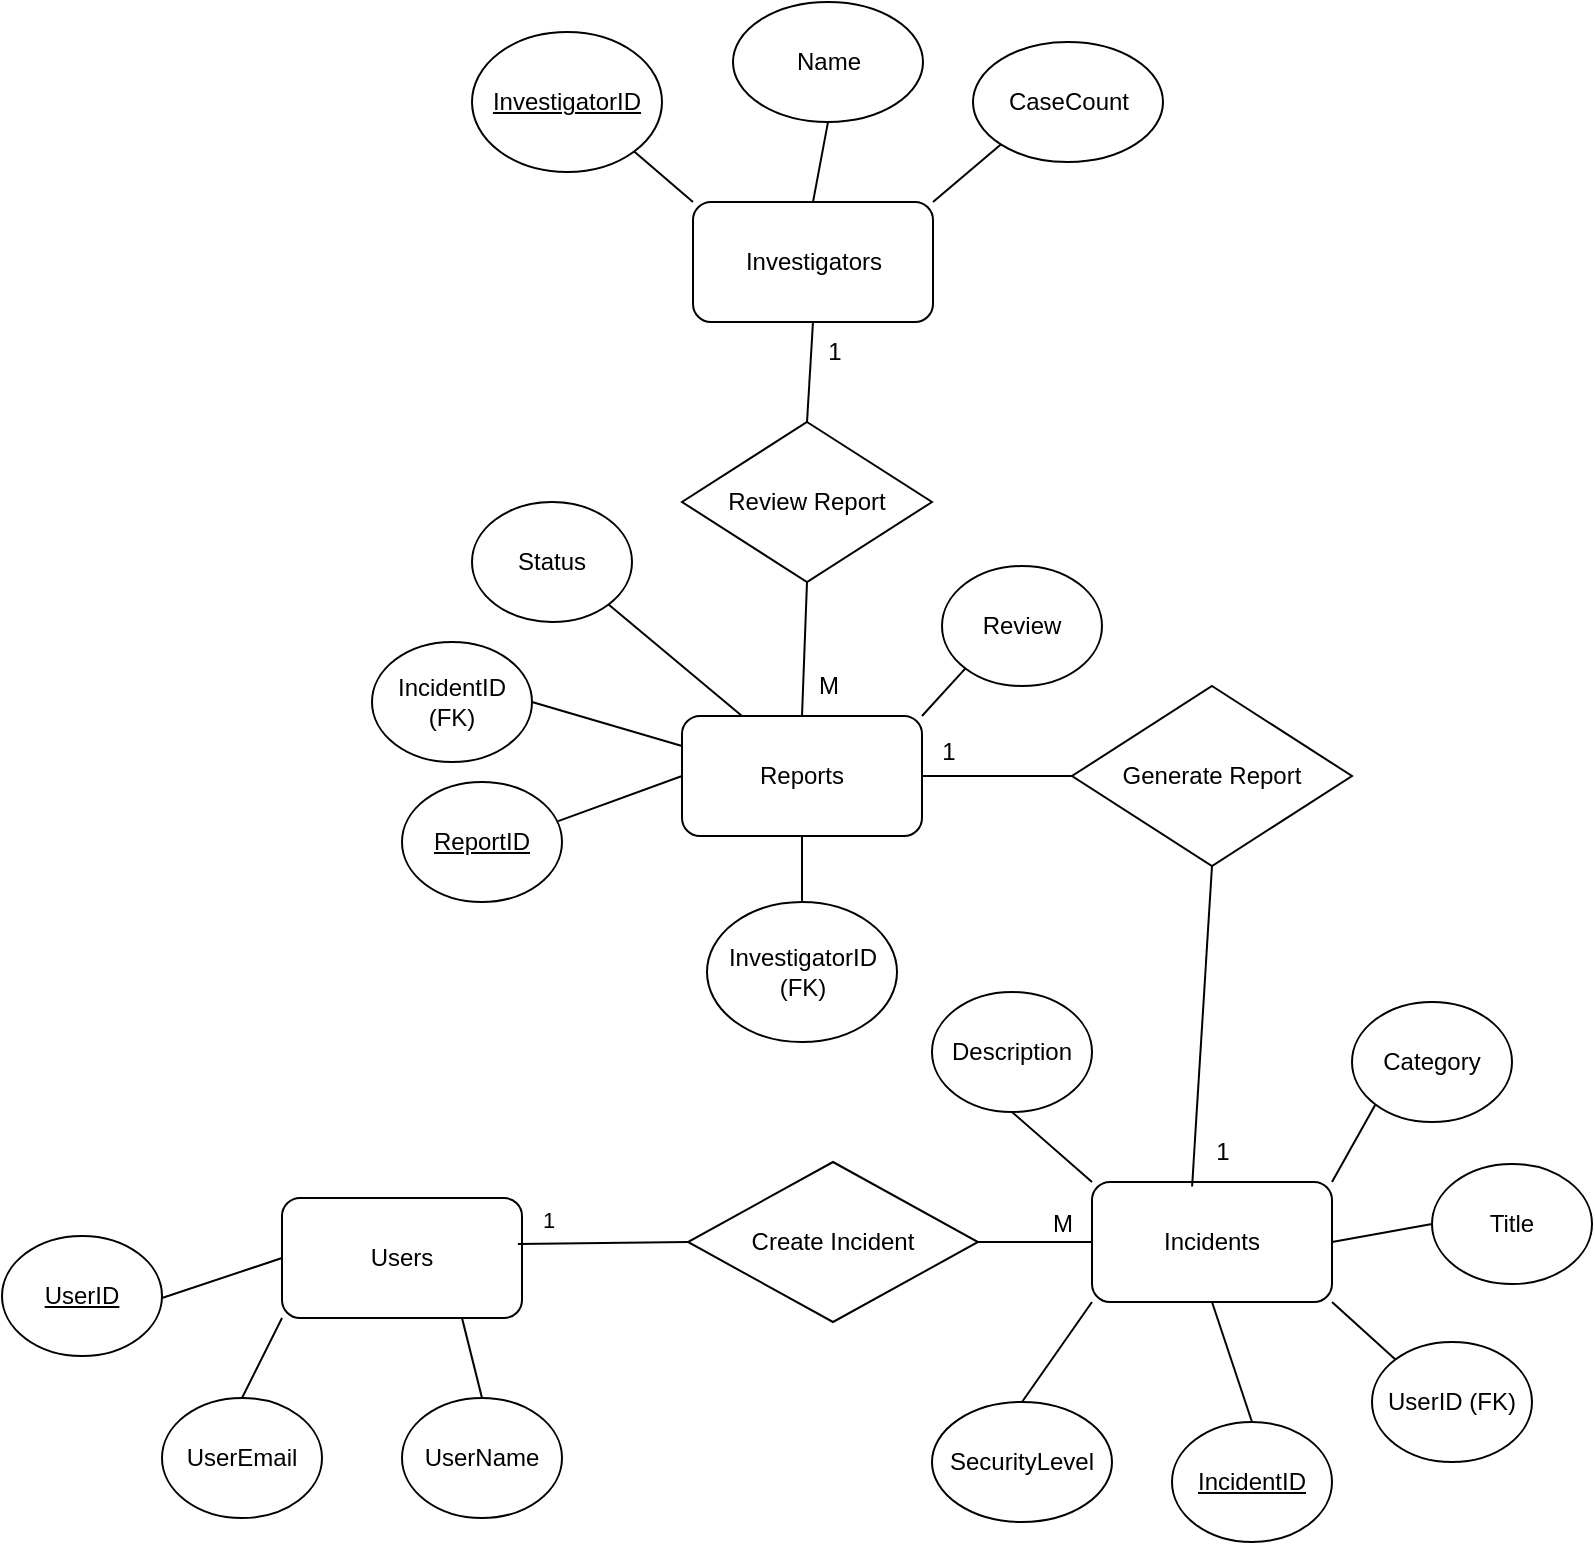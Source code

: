 <mxfile version="28.1.0">
  <diagram id="dDCIE52aHbwn1ZXGlIGa" name="ER">
    <mxGraphModel dx="1744" dy="878" grid="1" gridSize="10" guides="1" tooltips="1" connect="1" arrows="1" fold="1" page="1" pageScale="1" pageWidth="850" pageHeight="1100" math="0" shadow="0">
      <root>
        <mxCell id="0" />
        <mxCell id="1" parent="0" />
        <mxCell id="m79Oxo2R7m8tHtwxaWUQ-1" value="Users" style="rounded=1;whiteSpace=wrap;html=1;" parent="1" vertex="1">
          <mxGeometry x="500" y="668" width="120" height="60" as="geometry" />
        </mxCell>
        <mxCell id="m79Oxo2R7m8tHtwxaWUQ-2" value="UserName" style="ellipse;whiteSpace=wrap;html=1;" parent="1" vertex="1">
          <mxGeometry x="560" y="768" width="80" height="60" as="geometry" />
        </mxCell>
        <mxCell id="m79Oxo2R7m8tHtwxaWUQ-3" value="UserEmail" style="ellipse;whiteSpace=wrap;html=1;" parent="1" vertex="1">
          <mxGeometry x="440" y="768" width="80" height="60" as="geometry" />
        </mxCell>
        <mxCell id="m79Oxo2R7m8tHtwxaWUQ-4" value="" style="endArrow=none;html=1;rounded=0;entryX=0;entryY=1;entryDx=0;entryDy=0;exitX=0.5;exitY=0;exitDx=0;exitDy=0;" parent="1" source="m79Oxo2R7m8tHtwxaWUQ-3" target="m79Oxo2R7m8tHtwxaWUQ-1" edge="1">
          <mxGeometry width="50" height="50" relative="1" as="geometry">
            <mxPoint x="390" y="788" as="sourcePoint" />
            <mxPoint x="440" y="738" as="targetPoint" />
          </mxGeometry>
        </mxCell>
        <mxCell id="m79Oxo2R7m8tHtwxaWUQ-5" value="" style="endArrow=none;html=1;rounded=0;entryX=0.75;entryY=1;entryDx=0;entryDy=0;exitX=0.5;exitY=0;exitDx=0;exitDy=0;" parent="1" source="m79Oxo2R7m8tHtwxaWUQ-2" target="m79Oxo2R7m8tHtwxaWUQ-1" edge="1">
          <mxGeometry width="50" height="50" relative="1" as="geometry">
            <mxPoint x="510" y="778" as="sourcePoint" />
            <mxPoint x="520" y="738" as="targetPoint" />
          </mxGeometry>
        </mxCell>
        <mxCell id="m79Oxo2R7m8tHtwxaWUQ-6" value="&lt;u&gt;UserID&lt;/u&gt;" style="ellipse;whiteSpace=wrap;html=1;" parent="1" vertex="1">
          <mxGeometry x="360" y="687" width="80" height="60" as="geometry" />
        </mxCell>
        <mxCell id="m79Oxo2R7m8tHtwxaWUQ-7" value="" style="endArrow=none;html=1;rounded=0;entryX=0;entryY=0.5;entryDx=0;entryDy=0;exitX=0.5;exitY=0;exitDx=0;exitDy=0;" parent="1" target="m79Oxo2R7m8tHtwxaWUQ-1" edge="1">
          <mxGeometry width="50" height="50" relative="1" as="geometry">
            <mxPoint x="440" y="718" as="sourcePoint" />
            <mxPoint x="460" y="678" as="targetPoint" />
          </mxGeometry>
        </mxCell>
        <mxCell id="m79Oxo2R7m8tHtwxaWUQ-8" value="Incidents" style="rounded=1;whiteSpace=wrap;html=1;" parent="1" vertex="1">
          <mxGeometry x="905" y="660" width="120" height="60" as="geometry" />
        </mxCell>
        <mxCell id="m79Oxo2R7m8tHtwxaWUQ-9" value="&lt;u&gt;IncidentID&lt;/u&gt;" style="ellipse;whiteSpace=wrap;html=1;" parent="1" vertex="1">
          <mxGeometry x="945" y="780" width="80" height="60" as="geometry" />
        </mxCell>
        <mxCell id="m79Oxo2R7m8tHtwxaWUQ-10" value="UserID (FK)" style="ellipse;whiteSpace=wrap;html=1;" parent="1" vertex="1">
          <mxGeometry x="1045" y="740" width="80" height="60" as="geometry" />
        </mxCell>
        <mxCell id="m79Oxo2R7m8tHtwxaWUQ-11" value="" style="endArrow=none;html=1;rounded=0;entryX=0.5;entryY=1;entryDx=0;entryDy=0;exitX=0.5;exitY=0;exitDx=0;exitDy=0;" parent="1" source="m79Oxo2R7m8tHtwxaWUQ-9" target="m79Oxo2R7m8tHtwxaWUQ-8" edge="1">
          <mxGeometry width="50" height="50" relative="1" as="geometry">
            <mxPoint x="865" y="740" as="sourcePoint" />
            <mxPoint x="925" y="720" as="targetPoint" />
          </mxGeometry>
        </mxCell>
        <mxCell id="m79Oxo2R7m8tHtwxaWUQ-12" value="" style="endArrow=none;html=1;rounded=0;entryX=1;entryY=1;entryDx=0;entryDy=0;exitX=0;exitY=0;exitDx=0;exitDy=0;" parent="1" source="m79Oxo2R7m8tHtwxaWUQ-10" target="m79Oxo2R7m8tHtwxaWUQ-8" edge="1">
          <mxGeometry width="50" height="50" relative="1" as="geometry">
            <mxPoint x="965" y="780" as="sourcePoint" />
            <mxPoint x="995" y="720" as="targetPoint" />
          </mxGeometry>
        </mxCell>
        <mxCell id="m79Oxo2R7m8tHtwxaWUQ-13" value="Create Incident" style="rhombus;whiteSpace=wrap;html=1;" parent="1" vertex="1">
          <mxGeometry x="703" y="650" width="145" height="80" as="geometry" />
        </mxCell>
        <mxCell id="m79Oxo2R7m8tHtwxaWUQ-14" value="" style="endArrow=none;html=1;rounded=0;entryX=0.983;entryY=0.383;entryDx=0;entryDy=0;exitX=0;exitY=0.5;exitDx=0;exitDy=0;entryPerimeter=0;" parent="1" source="m79Oxo2R7m8tHtwxaWUQ-13" target="m79Oxo2R7m8tHtwxaWUQ-1" edge="1">
          <mxGeometry width="50" height="50" relative="1" as="geometry">
            <mxPoint x="645" y="750" as="sourcePoint" />
            <mxPoint x="635" y="710" as="targetPoint" />
          </mxGeometry>
        </mxCell>
        <mxCell id="m79Oxo2R7m8tHtwxaWUQ-15" value="1" style="edgeLabel;html=1;align=center;verticalAlign=middle;resizable=0;points=[];" parent="m79Oxo2R7m8tHtwxaWUQ-14" vertex="1" connectable="0">
          <mxGeometry x="0.574" y="3" relative="1" as="geometry">
            <mxPoint x="-3" y="-15" as="offset" />
          </mxGeometry>
        </mxCell>
        <mxCell id="m79Oxo2R7m8tHtwxaWUQ-16" value="" style="endArrow=none;html=1;rounded=0;entryX=1;entryY=0.5;entryDx=0;entryDy=0;exitX=0;exitY=0.5;exitDx=0;exitDy=0;" parent="1" source="m79Oxo2R7m8tHtwxaWUQ-8" target="m79Oxo2R7m8tHtwxaWUQ-13" edge="1">
          <mxGeometry width="50" height="50" relative="1" as="geometry">
            <mxPoint x="835" y="730" as="sourcePoint" />
            <mxPoint x="825" y="690" as="targetPoint" />
          </mxGeometry>
        </mxCell>
        <mxCell id="m79Oxo2R7m8tHtwxaWUQ-17" value="M" style="text;html=1;align=center;verticalAlign=middle;resizable=0;points=[];autosize=1;strokeColor=none;fillColor=none;" parent="1" vertex="1">
          <mxGeometry x="875" y="666" width="30" height="30" as="geometry" />
        </mxCell>
        <mxCell id="m79Oxo2R7m8tHtwxaWUQ-18" value="Title" style="ellipse;whiteSpace=wrap;html=1;" parent="1" vertex="1">
          <mxGeometry x="1075" y="651" width="80" height="60" as="geometry" />
        </mxCell>
        <mxCell id="m79Oxo2R7m8tHtwxaWUQ-19" value="Category" style="ellipse;whiteSpace=wrap;html=1;" parent="1" vertex="1">
          <mxGeometry x="1035" y="570" width="80" height="60" as="geometry" />
        </mxCell>
        <mxCell id="m79Oxo2R7m8tHtwxaWUQ-20" value="SecurityLevel" style="ellipse;whiteSpace=wrap;html=1;" parent="1" vertex="1">
          <mxGeometry x="825" y="770" width="90" height="60" as="geometry" />
        </mxCell>
        <mxCell id="m79Oxo2R7m8tHtwxaWUQ-21" value="Description" style="ellipse;whiteSpace=wrap;html=1;" parent="1" vertex="1">
          <mxGeometry x="825" y="565" width="80" height="60" as="geometry" />
        </mxCell>
        <mxCell id="m79Oxo2R7m8tHtwxaWUQ-22" value="" style="endArrow=none;html=1;rounded=0;entryX=0;entryY=1;entryDx=0;entryDy=0;exitX=0.5;exitY=0;exitDx=0;exitDy=0;" parent="1" source="m79Oxo2R7m8tHtwxaWUQ-20" target="m79Oxo2R7m8tHtwxaWUQ-8" edge="1">
          <mxGeometry width="50" height="50" relative="1" as="geometry">
            <mxPoint x="975" y="830" as="sourcePoint" />
            <mxPoint x="955" y="770" as="targetPoint" />
          </mxGeometry>
        </mxCell>
        <mxCell id="m79Oxo2R7m8tHtwxaWUQ-23" value="" style="endArrow=none;html=1;rounded=0;entryX=0.5;entryY=1;entryDx=0;entryDy=0;exitX=0;exitY=0;exitDx=0;exitDy=0;" parent="1" source="m79Oxo2R7m8tHtwxaWUQ-8" target="m79Oxo2R7m8tHtwxaWUQ-21" edge="1">
          <mxGeometry width="50" height="50" relative="1" as="geometry">
            <mxPoint x="1035" y="610" as="sourcePoint" />
            <mxPoint x="1015" y="550" as="targetPoint" />
          </mxGeometry>
        </mxCell>
        <mxCell id="m79Oxo2R7m8tHtwxaWUQ-24" value="" style="endArrow=none;html=1;rounded=0;entryX=0;entryY=1;entryDx=0;entryDy=0;exitX=1;exitY=0;exitDx=0;exitDy=0;" parent="1" source="m79Oxo2R7m8tHtwxaWUQ-8" target="m79Oxo2R7m8tHtwxaWUQ-19" edge="1">
          <mxGeometry width="50" height="50" relative="1" as="geometry">
            <mxPoint x="1045" y="670" as="sourcePoint" />
            <mxPoint x="1025" y="610" as="targetPoint" />
          </mxGeometry>
        </mxCell>
        <mxCell id="m79Oxo2R7m8tHtwxaWUQ-25" value="" style="endArrow=none;html=1;rounded=0;entryX=1;entryY=0.5;entryDx=0;entryDy=0;exitX=0;exitY=0.5;exitDx=0;exitDy=0;" parent="1" source="m79Oxo2R7m8tHtwxaWUQ-18" target="m79Oxo2R7m8tHtwxaWUQ-8" edge="1">
          <mxGeometry width="50" height="50" relative="1" as="geometry">
            <mxPoint x="1045" y="780" as="sourcePoint" />
            <mxPoint x="1025" y="720" as="targetPoint" />
          </mxGeometry>
        </mxCell>
        <mxCell id="m79Oxo2R7m8tHtwxaWUQ-26" value="Reports" style="rounded=1;whiteSpace=wrap;html=1;" parent="1" vertex="1">
          <mxGeometry x="700" y="427" width="120" height="60" as="geometry" />
        </mxCell>
        <mxCell id="m79Oxo2R7m8tHtwxaWUQ-27" value="&lt;u&gt;ReportID&lt;/u&gt;" style="ellipse;whiteSpace=wrap;html=1;" parent="1" vertex="1">
          <mxGeometry x="560" y="460" width="80" height="60" as="geometry" />
        </mxCell>
        <mxCell id="m79Oxo2R7m8tHtwxaWUQ-28" value="IncidentID (FK)" style="ellipse;whiteSpace=wrap;html=1;" parent="1" vertex="1">
          <mxGeometry x="545" y="390" width="80" height="60" as="geometry" />
        </mxCell>
        <mxCell id="m79Oxo2R7m8tHtwxaWUQ-29" value="Status" style="ellipse;whiteSpace=wrap;html=1;" parent="1" vertex="1">
          <mxGeometry x="595" y="320" width="80" height="60" as="geometry" />
        </mxCell>
        <mxCell id="m79Oxo2R7m8tHtwxaWUQ-30" value="" style="endArrow=none;html=1;rounded=0;entryX=0;entryY=0.5;entryDx=0;entryDy=0;exitX=0.976;exitY=0.326;exitDx=0;exitDy=0;exitPerimeter=0;" parent="1" source="m79Oxo2R7m8tHtwxaWUQ-27" target="m79Oxo2R7m8tHtwxaWUQ-26" edge="1">
          <mxGeometry width="50" height="50" relative="1" as="geometry">
            <mxPoint x="670" y="492" as="sourcePoint" />
            <mxPoint x="690" y="452" as="targetPoint" />
          </mxGeometry>
        </mxCell>
        <mxCell id="m79Oxo2R7m8tHtwxaWUQ-31" value="" style="endArrow=none;html=1;rounded=0;entryX=0;entryY=0.25;entryDx=0;entryDy=0;exitX=1;exitY=0.5;exitDx=0;exitDy=0;" parent="1" source="m79Oxo2R7m8tHtwxaWUQ-28" target="m79Oxo2R7m8tHtwxaWUQ-26" edge="1">
          <mxGeometry width="50" height="50" relative="1" as="geometry">
            <mxPoint x="670" y="492" as="sourcePoint" />
            <mxPoint x="690" y="452" as="targetPoint" />
          </mxGeometry>
        </mxCell>
        <mxCell id="m79Oxo2R7m8tHtwxaWUQ-32" value="" style="endArrow=none;html=1;rounded=0;entryX=1;entryY=1;entryDx=0;entryDy=0;exitX=0.25;exitY=0;exitDx=0;exitDy=0;" parent="1" source="m79Oxo2R7m8tHtwxaWUQ-26" target="m79Oxo2R7m8tHtwxaWUQ-29" edge="1">
          <mxGeometry width="50" height="50" relative="1" as="geometry">
            <mxPoint x="720" y="432" as="sourcePoint" />
            <mxPoint x="740" y="392" as="targetPoint" />
          </mxGeometry>
        </mxCell>
        <mxCell id="m79Oxo2R7m8tHtwxaWUQ-33" value="" style="endArrow=none;html=1;rounded=0;entryX=0.5;entryY=1;entryDx=0;entryDy=0;exitX=0.417;exitY=0.037;exitDx=0;exitDy=0;exitPerimeter=0;" parent="1" source="m79Oxo2R7m8tHtwxaWUQ-8" target="m79Oxo2R7m8tHtwxaWUQ-49" edge="1">
          <mxGeometry width="50" height="50" relative="1" as="geometry">
            <mxPoint x="955" y="635" as="sourcePoint" />
            <mxPoint x="955" y="550" as="targetPoint" />
          </mxGeometry>
        </mxCell>
        <mxCell id="m79Oxo2R7m8tHtwxaWUQ-34" value="Investigators" style="rounded=1;whiteSpace=wrap;html=1;" parent="1" vertex="1">
          <mxGeometry x="705.5" y="170" width="120" height="60" as="geometry" />
        </mxCell>
        <mxCell id="m79Oxo2R7m8tHtwxaWUQ-35" value="&lt;u&gt;InvestigatorID&lt;/u&gt;" style="ellipse;whiteSpace=wrap;html=1;" parent="1" vertex="1">
          <mxGeometry x="595" y="85" width="95" height="70" as="geometry" />
        </mxCell>
        <mxCell id="m79Oxo2R7m8tHtwxaWUQ-36" value="Name" style="ellipse;whiteSpace=wrap;html=1;" parent="1" vertex="1">
          <mxGeometry x="725.5" y="70" width="95" height="60" as="geometry" />
        </mxCell>
        <mxCell id="m79Oxo2R7m8tHtwxaWUQ-37" value="" style="endArrow=none;html=1;rounded=0;entryX=0.5;entryY=1;entryDx=0;entryDy=0;exitX=0.5;exitY=0;exitDx=0;exitDy=0;" parent="1" source="m79Oxo2R7m8tHtwxaWUQ-34" target="m79Oxo2R7m8tHtwxaWUQ-36" edge="1">
          <mxGeometry width="50" height="50" relative="1" as="geometry">
            <mxPoint x="972.5" y="384" as="sourcePoint" />
            <mxPoint x="950.5" y="340" as="targetPoint" />
          </mxGeometry>
        </mxCell>
        <mxCell id="m79Oxo2R7m8tHtwxaWUQ-38" value="" style="endArrow=none;html=1;rounded=0;entryX=1;entryY=1;entryDx=0;entryDy=0;exitX=0;exitY=0;exitDx=0;exitDy=0;" parent="1" source="m79Oxo2R7m8tHtwxaWUQ-34" target="m79Oxo2R7m8tHtwxaWUQ-35" edge="1">
          <mxGeometry width="50" height="50" relative="1" as="geometry">
            <mxPoint x="863.5" y="394" as="sourcePoint" />
            <mxPoint x="841.5" y="350" as="targetPoint" />
          </mxGeometry>
        </mxCell>
        <mxCell id="m79Oxo2R7m8tHtwxaWUQ-39" value="CaseCount" style="ellipse;whiteSpace=wrap;html=1;" parent="1" vertex="1">
          <mxGeometry x="845.5" y="90" width="95" height="60" as="geometry" />
        </mxCell>
        <mxCell id="m79Oxo2R7m8tHtwxaWUQ-40" value="" style="endArrow=none;html=1;rounded=0;entryX=0;entryY=1;entryDx=0;entryDy=0;exitX=1;exitY=0;exitDx=0;exitDy=0;" parent="1" source="m79Oxo2R7m8tHtwxaWUQ-34" target="m79Oxo2R7m8tHtwxaWUQ-39" edge="1">
          <mxGeometry width="50" height="50" relative="1" as="geometry">
            <mxPoint x="940.5" y="400" as="sourcePoint" />
            <mxPoint x="948.5" y="360" as="targetPoint" />
          </mxGeometry>
        </mxCell>
        <mxCell id="m79Oxo2R7m8tHtwxaWUQ-41" value="InvestigatorID (FK)" style="ellipse;whiteSpace=wrap;html=1;" parent="1" vertex="1">
          <mxGeometry x="712.5" y="520" width="95" height="70" as="geometry" />
        </mxCell>
        <mxCell id="m79Oxo2R7m8tHtwxaWUQ-42" value="" style="endArrow=none;html=1;rounded=0;entryX=0.5;entryY=0;entryDx=0;entryDy=0;exitX=0.5;exitY=1;exitDx=0;exitDy=0;" parent="1" source="m79Oxo2R7m8tHtwxaWUQ-26" target="m79Oxo2R7m8tHtwxaWUQ-41" edge="1">
          <mxGeometry width="50" height="50" relative="1" as="geometry">
            <mxPoint x="784" y="437" as="sourcePoint" />
            <mxPoint x="770" y="397" as="targetPoint" />
          </mxGeometry>
        </mxCell>
        <mxCell id="m79Oxo2R7m8tHtwxaWUQ-43" value="1" style="text;html=1;align=center;verticalAlign=middle;resizable=0;points=[];autosize=1;strokeColor=none;fillColor=none;" parent="1" vertex="1">
          <mxGeometry x="955" y="630" width="30" height="30" as="geometry" />
        </mxCell>
        <mxCell id="m79Oxo2R7m8tHtwxaWUQ-44" value="Review" style="ellipse;whiteSpace=wrap;html=1;" parent="1" vertex="1">
          <mxGeometry x="830" y="352" width="80" height="60" as="geometry" />
        </mxCell>
        <mxCell id="m79Oxo2R7m8tHtwxaWUQ-45" value="" style="endArrow=none;html=1;rounded=0;entryX=0;entryY=1;entryDx=0;entryDy=0;exitX=1;exitY=0;exitDx=0;exitDy=0;" parent="1" source="m79Oxo2R7m8tHtwxaWUQ-26" target="m79Oxo2R7m8tHtwxaWUQ-44" edge="1">
          <mxGeometry width="50" height="50" relative="1" as="geometry">
            <mxPoint x="736" y="454" as="sourcePoint" />
            <mxPoint x="714" y="410" as="targetPoint" />
          </mxGeometry>
        </mxCell>
        <mxCell id="m79Oxo2R7m8tHtwxaWUQ-46" value="Review Report" style="rhombus;whiteSpace=wrap;html=1;" parent="1" vertex="1">
          <mxGeometry x="700" y="280" width="125" height="80" as="geometry" />
        </mxCell>
        <mxCell id="m79Oxo2R7m8tHtwxaWUQ-47" value="" style="endArrow=none;html=1;rounded=0;entryX=0.5;entryY=1;entryDx=0;entryDy=0;exitX=0.5;exitY=0;exitDx=0;exitDy=0;" parent="1" source="m79Oxo2R7m8tHtwxaWUQ-46" target="m79Oxo2R7m8tHtwxaWUQ-34" edge="1">
          <mxGeometry width="50" height="50" relative="1" as="geometry">
            <mxPoint x="796" y="346" as="sourcePoint" />
            <mxPoint x="675" y="270" as="targetPoint" />
          </mxGeometry>
        </mxCell>
        <mxCell id="m79Oxo2R7m8tHtwxaWUQ-48" value="" style="endArrow=none;html=1;rounded=0;entryX=0.5;entryY=1;entryDx=0;entryDy=0;exitX=0.5;exitY=0;exitDx=0;exitDy=0;" parent="1" source="m79Oxo2R7m8tHtwxaWUQ-26" target="m79Oxo2R7m8tHtwxaWUQ-46" edge="1">
          <mxGeometry width="50" height="50" relative="1" as="geometry">
            <mxPoint x="876" y="476" as="sourcePoint" />
            <mxPoint x="755" y="400" as="targetPoint" />
          </mxGeometry>
        </mxCell>
        <mxCell id="m79Oxo2R7m8tHtwxaWUQ-49" value="Generate Report" style="rhombus;whiteSpace=wrap;html=1;" parent="1" vertex="1">
          <mxGeometry x="895" y="412" width="140" height="90" as="geometry" />
        </mxCell>
        <mxCell id="m79Oxo2R7m8tHtwxaWUQ-50" value="" style="endArrow=none;html=1;rounded=0;entryX=1;entryY=0.5;entryDx=0;entryDy=0;exitX=0;exitY=0.5;exitDx=0;exitDy=0;" parent="1" source="m79Oxo2R7m8tHtwxaWUQ-49" target="m79Oxo2R7m8tHtwxaWUQ-26" edge="1">
          <mxGeometry width="50" height="50" relative="1" as="geometry">
            <mxPoint x="815" y="575" as="sourcePoint" />
            <mxPoint x="820" y="460" as="targetPoint" />
          </mxGeometry>
        </mxCell>
        <mxCell id="RVCEijpu7AcNGRgRn6ni-1" value="1" style="text;html=1;align=center;verticalAlign=middle;resizable=0;points=[];autosize=1;strokeColor=none;fillColor=none;" vertex="1" parent="1">
          <mxGeometry x="818" y="430" width="30" height="30" as="geometry" />
        </mxCell>
        <mxCell id="RVCEijpu7AcNGRgRn6ni-2" value="1" style="text;html=1;align=center;verticalAlign=middle;resizable=0;points=[];autosize=1;strokeColor=none;fillColor=none;" vertex="1" parent="1">
          <mxGeometry x="760.5" y="230" width="30" height="30" as="geometry" />
        </mxCell>
        <mxCell id="RVCEijpu7AcNGRgRn6ni-3" value="M" style="text;html=1;align=center;verticalAlign=middle;resizable=0;points=[];autosize=1;strokeColor=none;fillColor=none;" vertex="1" parent="1">
          <mxGeometry x="758" y="397" width="30" height="30" as="geometry" />
        </mxCell>
      </root>
    </mxGraphModel>
  </diagram>
</mxfile>

